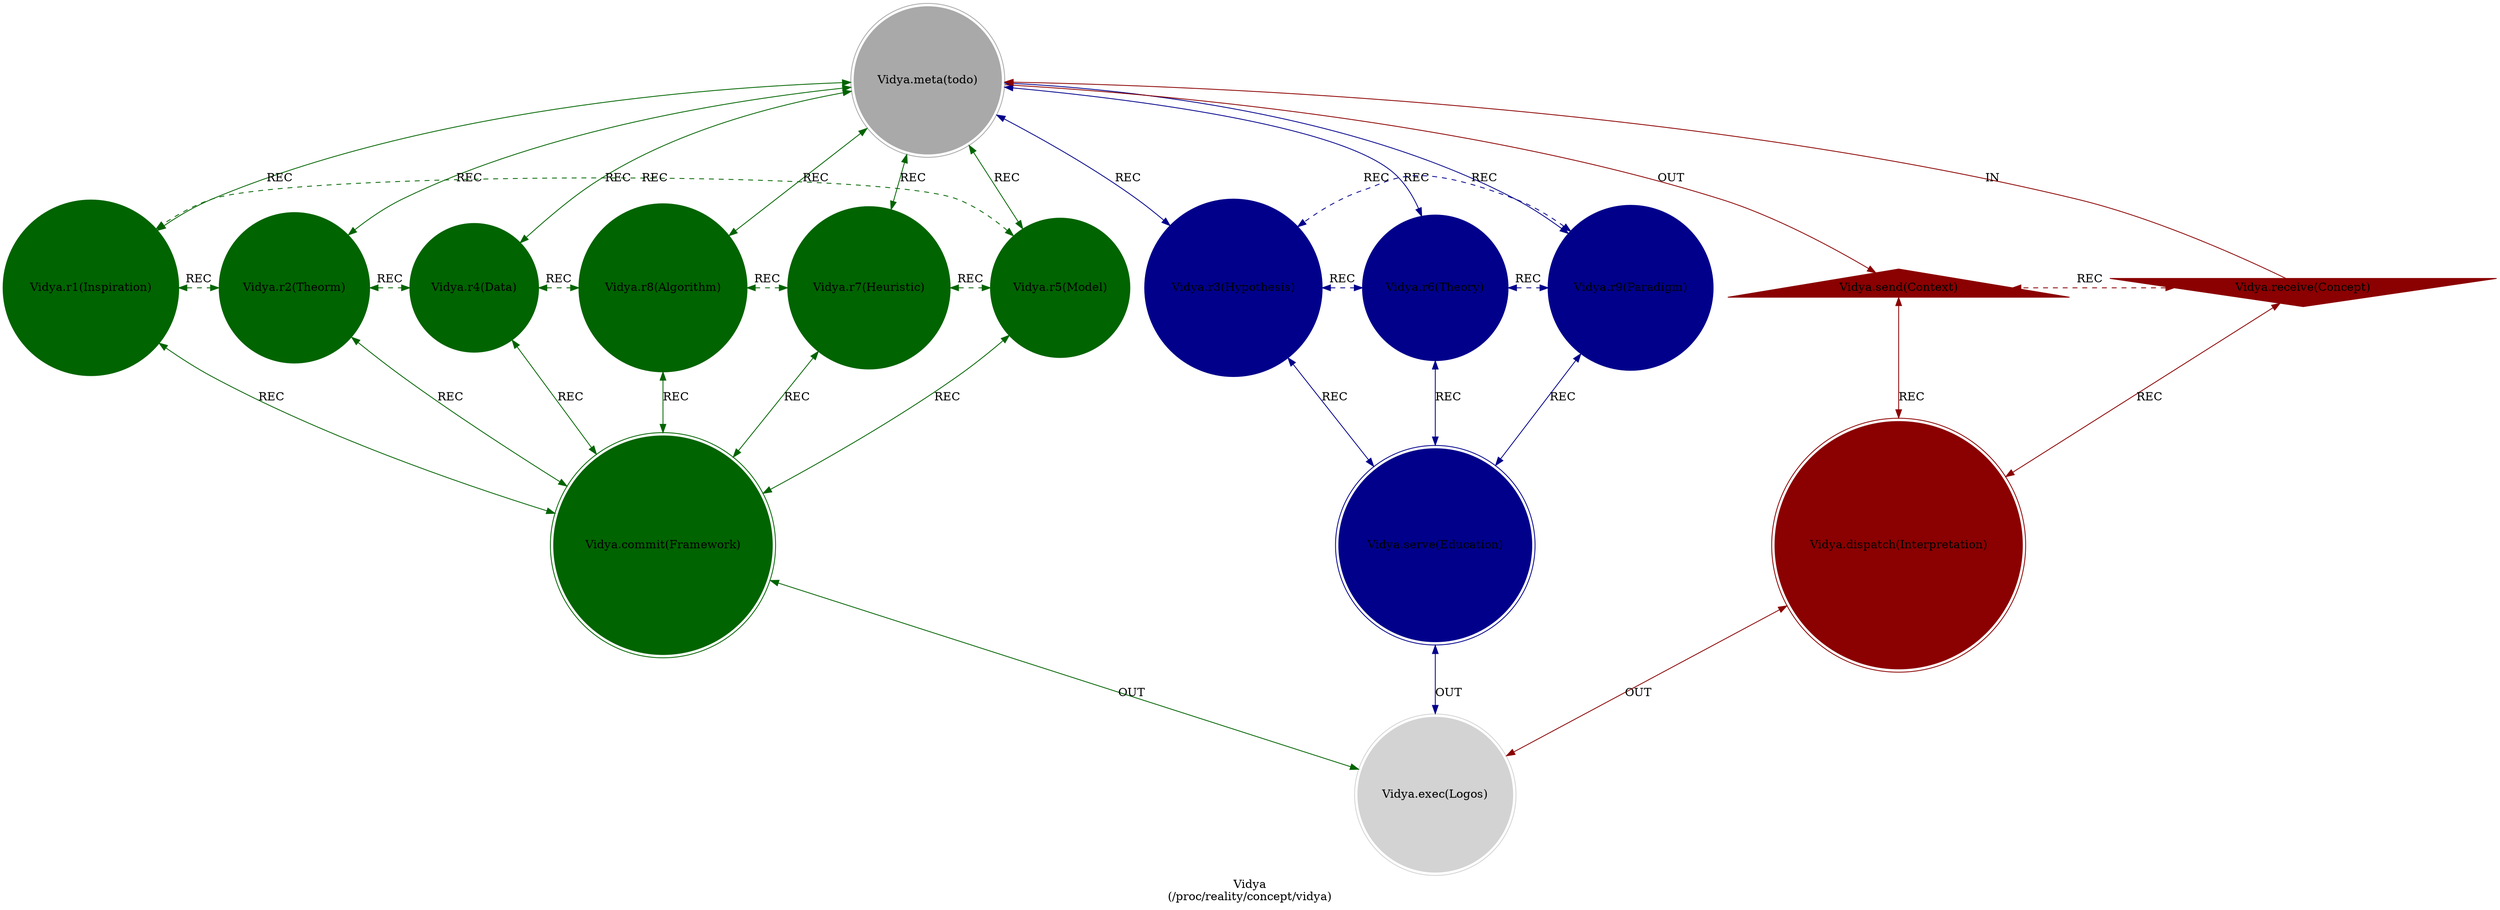 strict digraph Vidya {
    style = filled;
    color = lightgray;
    node [shape = circle; style = filled; color = lightgreen;];
    edge [color = darkgray;];
    label = "Vidya\n(/proc/reality/concept/vidya)";
    comment = "TODO";

    // The Axis A-0-B (In-Meta-Out).
    // The Cognitive Vortex 3-6-9 (Vortex of Perception).
    // The Mechanical Vortex 1-2-4-8-7-5 (Vortex of Comprehension).
    // The Router C-D-E
    // The Closure F
    spark_0_vidya_model_t [label = "Vidya.meta(todo)";comment = "Abstract: TODO";shape = doublecircle;color = darkgray;];
    spark_1_vidya_model_t [label = "Vidya.r1(Inspiration)";comment = "Initiation: TODO";color = darkgreen;];
    spark_2_vidya_model_t [label = "Vidya.r2(Theorm)";comment = "Response: TODO";color = darkgreen;];
    spark_4_vidya_model_t [label = "Vidya.r4(Data)";comment = "Integration: TODO";color = darkgreen;];
    spark_8_vidya_model_t [label = "Vidya.r8(Algorithm)";comment = "Reflection: TODO";color = darkgreen;];
    spark_7_vidya_model_t [label = "Vidya.r7(Heuristic)";comment = "Consolidation: TODO";color = darkgreen;];
    spark_5_vidya_model_t [label = "Vidya.r5(Model)";comment = "Propagation: TODO";color = darkgreen;];
    spark_3_vidya_model_t [label = "Vidya.r3(Hypothesis)";comment = "Thesis: TODO";color = darkblue;];
    spark_6_vidya_model_t [label = "Vidya.r6(Theory)";comment = "Antithesis: TODO";color = darkblue;];
    spark_9_vidya_model_t [label = "Vidya.r9(Paradigm)";comment = "Synthesis: TODO";color = darkblue;];
    spark_a_vidya_model_t [label = "Vidya.receive(Concept)";comment = "Potential: A raw, abstract idea.";shape = invtriangle;color = darkred;];
    spark_b_vidya_model_t [label = "Vidya.send(Context)";comment = "Manifest: The idea framed within a system of understanding.";shape = triangle;color = darkred;];
    spark_c_vidya_model_t [label = "Vidya.dispatch(Interpretation)";comment = "Why-Who: TODO";shape = doublecircle;color = darkred;];
    spark_d_vidya_model_t [label = "Vidya.commit(Framework)";comment = "What-How: TODO";shape = doublecircle;color = darkgreen;];
    spark_e_vidya_model_t [label = "Vidya.serve(Education)";comment = "When-Where: TODO";shape = doublecircle;color = darkblue;];
    spark_f_vidya_model_t [label = "Vidya.exec(Logos)";comment = "Which-Closure: TODO";shape = doublecircle;color = lightgray;];

    // IN = Input
    // OUT = Output
    // REC = Recursion
    spark_a_vidya_model_t -> spark_0_vidya_model_t [label = "IN"; comment = "todo"; color = darkred; constraint = false;];
    spark_0_vidya_model_t -> spark_b_vidya_model_t [label = "OUT"; comment = "todo"; color = darkred;];
    spark_0_vidya_model_t -> spark_3_vidya_model_t [label = "REC"; comment = "todo"; color = darkblue; dir = both;];
    spark_0_vidya_model_t -> spark_6_vidya_model_t [label = "REC"; comment = "todo"; color = darkblue; dir = both;];
    spark_0_vidya_model_t -> spark_9_vidya_model_t [label = "REC"; comment = "todo"; color = darkblue; dir = both;];
    spark_0_vidya_model_t -> spark_1_vidya_model_t [label = "REC"; comment = "todo"; color = darkgreen; dir = both;];
    spark_0_vidya_model_t -> spark_2_vidya_model_t [label = "REC"; comment = "todo"; color = darkgreen; dir = both;];
    spark_0_vidya_model_t -> spark_4_vidya_model_t [label = "REC"; comment = "todo"; color = darkgreen; dir = both;];
    spark_0_vidya_model_t -> spark_8_vidya_model_t [label = "REC"; comment = "todo"; color = darkgreen; dir = both;];
    spark_0_vidya_model_t -> spark_7_vidya_model_t [label = "REC"; comment = "todo"; color = darkgreen; dir = both;];
    spark_0_vidya_model_t -> spark_5_vidya_model_t [label = "REC"; comment = "todo"; color = darkgreen; dir = both;];

    spark_a_vidya_model_t -> spark_c_vidya_model_t [label = "REC"; comment = "todo"; color = darkred; dir = both;];
    spark_b_vidya_model_t -> spark_c_vidya_model_t [label = "REC"; comment = "todo"; color = darkred; dir = both;];
    spark_1_vidya_model_t -> spark_d_vidya_model_t [label = "REC"; comment = "todo"; color = darkgreen; dir = both;];
    spark_2_vidya_model_t -> spark_d_vidya_model_t [label = "REC"; comment = "todo"; color = darkgreen; dir = both;];
    spark_4_vidya_model_t -> spark_d_vidya_model_t [label = "REC"; comment = "todo"; color = darkgreen; dir = both;];
    spark_8_vidya_model_t -> spark_d_vidya_model_t [label = "REC"; comment = "todo"; color = darkgreen; dir = both;];
    spark_7_vidya_model_t -> spark_d_vidya_model_t [label = "REC"; comment = "todo"; color = darkgreen; dir = both;];
    spark_5_vidya_model_t -> spark_d_vidya_model_t [label = "REC"; comment = "todo"; color = darkgreen; dir = both;];
    spark_3_vidya_model_t -> spark_e_vidya_model_t [label = "REC"; comment = "todo"; color = darkblue; dir = both;];
    spark_6_vidya_model_t -> spark_e_vidya_model_t [label = "REC"; comment = "todo"; color = darkblue; dir = both;];
    spark_9_vidya_model_t -> spark_e_vidya_model_t [label = "REC"; comment = "todo"; color = darkblue; dir = both;];

    spark_1_vidya_model_t -> spark_2_vidya_model_t [label = "REC"; comment = "todo"; color = darkgreen; dir = both; style = dashed; constraint = false;];
    spark_2_vidya_model_t -> spark_4_vidya_model_t [label = "REC"; comment = "todo"; color = darkgreen; dir = both; style = dashed; constraint = false;];
    spark_4_vidya_model_t -> spark_8_vidya_model_t [label = "REC"; comment = "todo"; color = darkgreen; dir = both; style = dashed; constraint = false;];
    spark_8_vidya_model_t -> spark_7_vidya_model_t [label = "REC"; comment = "todo"; color = darkgreen; dir = both; style = dashed; constraint = false;];
    spark_7_vidya_model_t -> spark_5_vidya_model_t [label = "REC"; comment = "todo"; color = darkgreen; dir = both; style = dashed; constraint = false;];
    spark_5_vidya_model_t -> spark_1_vidya_model_t [label = "REC"; comment = "todo"; color = darkgreen; dir = both; style = dashed; constraint = false;];
    spark_3_vidya_model_t -> spark_6_vidya_model_t [label = "REC"; comment = "todo"; color = darkblue; dir = both; style = dashed; constraint = false;];
    spark_6_vidya_model_t -> spark_9_vidya_model_t [label = "REC"; comment = "todo"; color = darkblue; dir = both; style = dashed; constraint = false;];
    spark_9_vidya_model_t -> spark_3_vidya_model_t [label = "REC"; comment = "todo"; color = darkblue; dir = both; style = dashed; constraint = false;];
    spark_a_vidya_model_t -> spark_b_vidya_model_t [label = "REC"; comment = "todo"; color = darkred; dir = both; style = dashed; constraint = false;];

    spark_c_vidya_model_t -> spark_f_vidya_model_t [label = "OUT"; comment = "todo"; color = darkred; dir = both;];
    spark_d_vidya_model_t -> spark_f_vidya_model_t [label = "OUT"; comment = "todo"; color = darkgreen; dir = both;];
    spark_e_vidya_model_t -> spark_f_vidya_model_t [label = "OUT"; comment = "todo"; color = darkblue; dir = both;];
}
